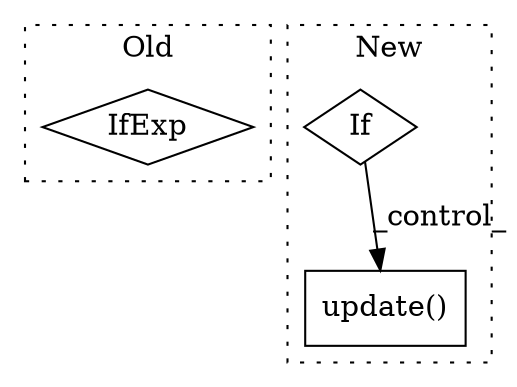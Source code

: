 digraph G {
subgraph cluster0 {
1 [label="IfExp" a="51" s="12800,12821" l="4,6" shape="diamond"];
label = "Old";
style="dotted";
}
subgraph cluster1 {
2 [label="update()" a="75" s="13642,13678" l="14,1" shape="box"];
3 [label="If" a="96" s="13164" l="3" shape="diamond"];
label = "New";
style="dotted";
}
3 -> 2 [label="_control_"];
}